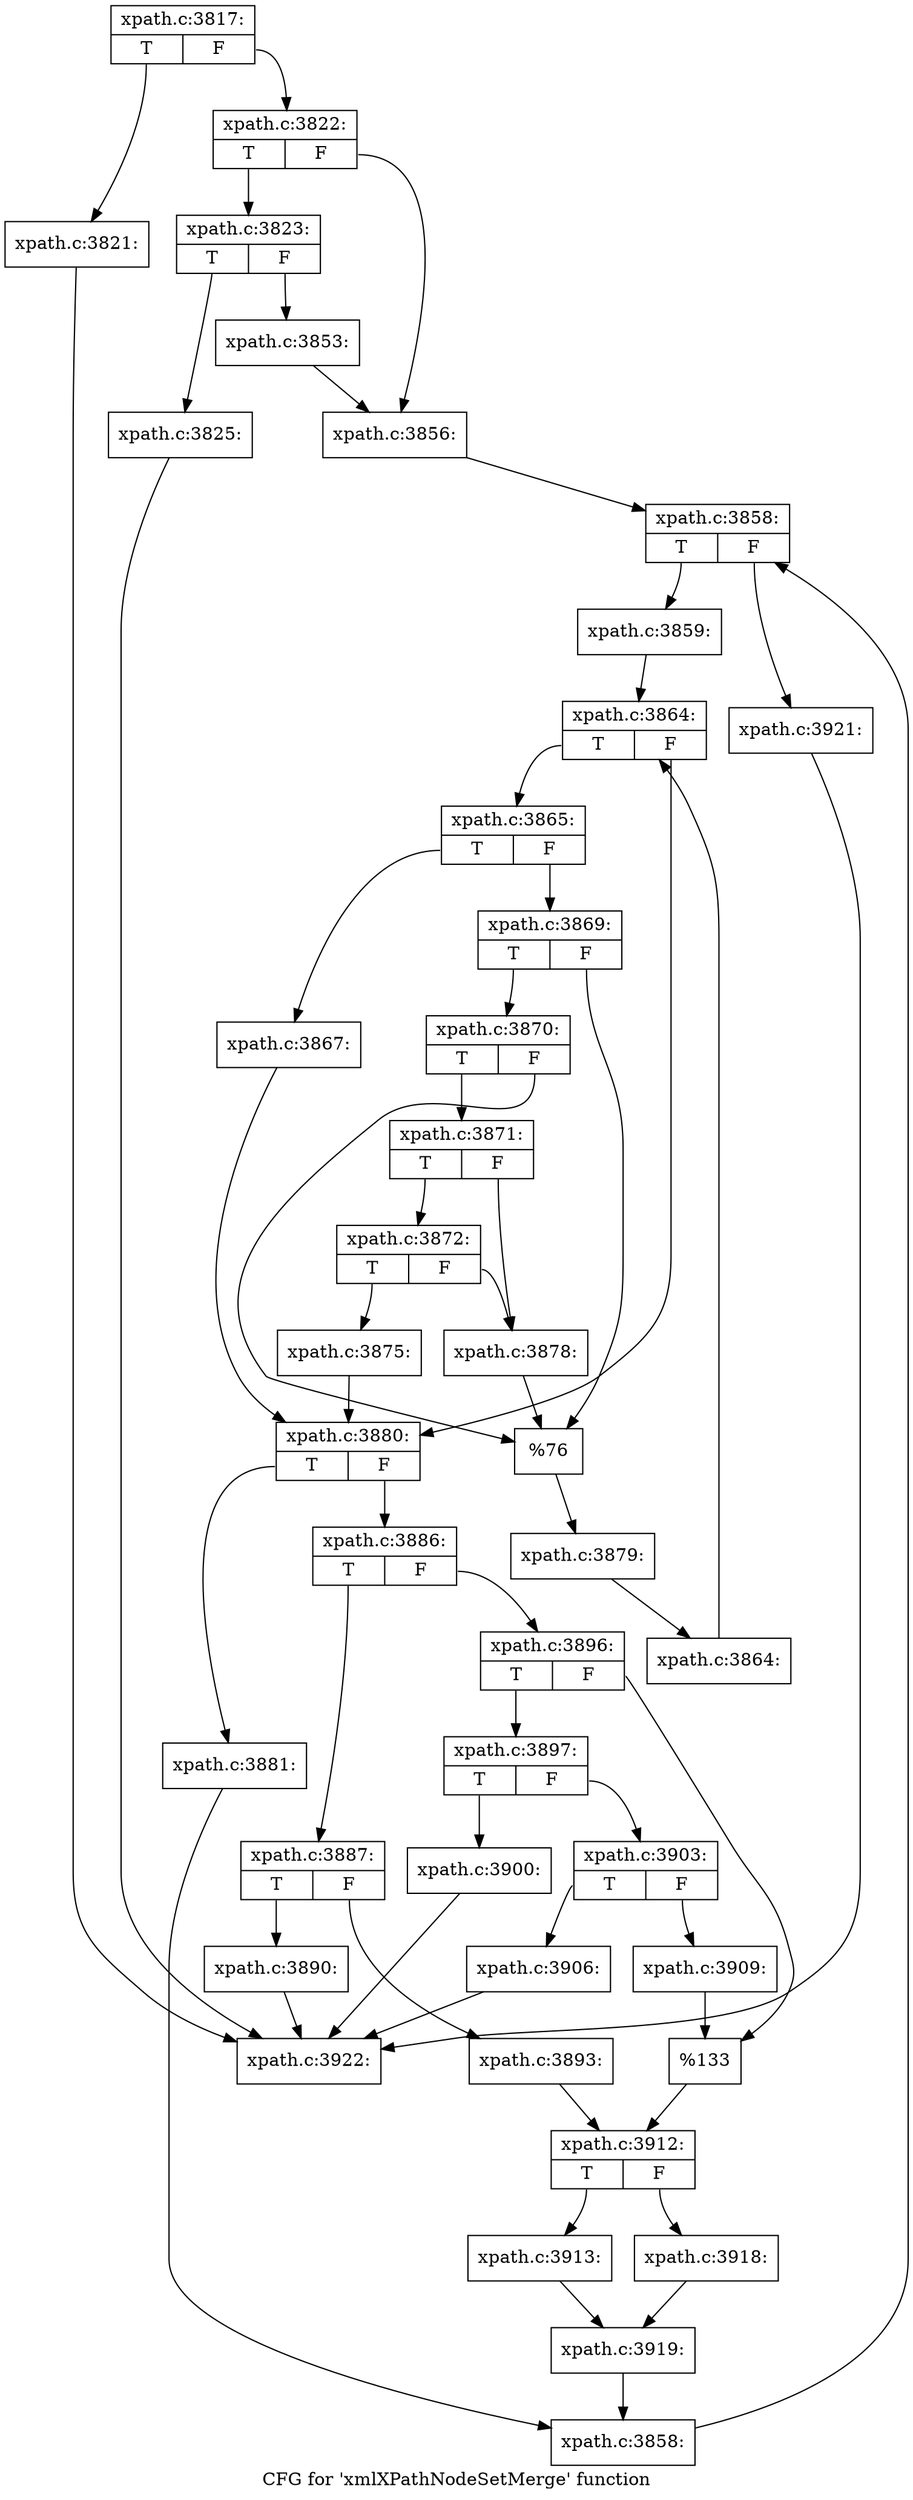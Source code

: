 digraph "CFG for 'xmlXPathNodeSetMerge' function" {
	label="CFG for 'xmlXPathNodeSetMerge' function";

	Node0x55e6b253da00 [shape=record,label="{xpath.c:3817:|{<s0>T|<s1>F}}"];
	Node0x55e6b253da00:s0 -> Node0x55e6b255d400;
	Node0x55e6b253da00:s1 -> Node0x55e6b255d450;
	Node0x55e6b255d400 [shape=record,label="{xpath.c:3821:}"];
	Node0x55e6b255d400 -> Node0x55e6b2546cf0;
	Node0x55e6b255d450 [shape=record,label="{xpath.c:3822:|{<s0>T|<s1>F}}"];
	Node0x55e6b255d450:s0 -> Node0x55e6b255d940;
	Node0x55e6b255d450:s1 -> Node0x55e6b255d990;
	Node0x55e6b255d940 [shape=record,label="{xpath.c:3823:|{<s0>T|<s1>F}}"];
	Node0x55e6b255d940:s0 -> Node0x55e6b255df20;
	Node0x55e6b255d940:s1 -> Node0x55e6b255df70;
	Node0x55e6b255df20 [shape=record,label="{xpath.c:3825:}"];
	Node0x55e6b255df20 -> Node0x55e6b2546cf0;
	Node0x55e6b255df70 [shape=record,label="{xpath.c:3853:}"];
	Node0x55e6b255df70 -> Node0x55e6b255d990;
	Node0x55e6b255d990 [shape=record,label="{xpath.c:3856:}"];
	Node0x55e6b255d990 -> Node0x55e6b255e790;
	Node0x55e6b255e790 [shape=record,label="{xpath.c:3858:|{<s0>T|<s1>F}}"];
	Node0x55e6b255e790:s0 -> Node0x55e6b255ea70;
	Node0x55e6b255e790:s1 -> Node0x55e6b255e630;
	Node0x55e6b255ea70 [shape=record,label="{xpath.c:3859:}"];
	Node0x55e6b255ea70 -> Node0x55e6b255f3e0;
	Node0x55e6b255f3e0 [shape=record,label="{xpath.c:3864:|{<s0>T|<s1>F}}"];
	Node0x55e6b255f3e0:s0 -> Node0x55e6b255f6c0;
	Node0x55e6b255f3e0:s1 -> Node0x55e6b255f240;
	Node0x55e6b255f6c0 [shape=record,label="{xpath.c:3865:|{<s0>T|<s1>F}}"];
	Node0x55e6b255f6c0:s0 -> Node0x55e6b255fd60;
	Node0x55e6b255f6c0:s1 -> Node0x55e6b255fe00;
	Node0x55e6b255fd60 [shape=record,label="{xpath.c:3867:}"];
	Node0x55e6b255fd60 -> Node0x55e6b255f240;
	Node0x55e6b255fe00 [shape=record,label="{xpath.c:3869:|{<s0>T|<s1>F}}"];
	Node0x55e6b255fe00:s0 -> Node0x55e6b2560460;
	Node0x55e6b255fe00:s1 -> Node0x55e6b2560410;
	Node0x55e6b2560460 [shape=record,label="{xpath.c:3870:|{<s0>T|<s1>F}}"];
	Node0x55e6b2560460:s0 -> Node0x55e6b25603c0;
	Node0x55e6b2560460:s1 -> Node0x55e6b2560410;
	Node0x55e6b25603c0 [shape=record,label="{xpath.c:3871:|{<s0>T|<s1>F}}"];
	Node0x55e6b25603c0:s0 -> Node0x55e6b2560d50;
	Node0x55e6b25603c0:s1 -> Node0x55e6b2560d00;
	Node0x55e6b2560d50 [shape=record,label="{xpath.c:3872:|{<s0>T|<s1>F}}"];
	Node0x55e6b2560d50:s0 -> Node0x55e6b2560cb0;
	Node0x55e6b2560d50:s1 -> Node0x55e6b2560d00;
	Node0x55e6b2560cb0 [shape=record,label="{xpath.c:3875:}"];
	Node0x55e6b2560cb0 -> Node0x55e6b255f240;
	Node0x55e6b2560d00 [shape=record,label="{xpath.c:3878:}"];
	Node0x55e6b2560d00 -> Node0x55e6b2560410;
	Node0x55e6b2560410 [shape=record,label="{%76}"];
	Node0x55e6b2560410 -> Node0x55e6b255fdb0;
	Node0x55e6b255fdb0 [shape=record,label="{xpath.c:3879:}"];
	Node0x55e6b255fdb0 -> Node0x55e6b255f630;
	Node0x55e6b255f630 [shape=record,label="{xpath.c:3864:}"];
	Node0x55e6b255f630 -> Node0x55e6b255f3e0;
	Node0x55e6b255f240 [shape=record,label="{xpath.c:3880:|{<s0>T|<s1>F}}"];
	Node0x55e6b255f240:s0 -> Node0x55e6b2562200;
	Node0x55e6b255f240:s1 -> Node0x55e6b2562250;
	Node0x55e6b2562200 [shape=record,label="{xpath.c:3881:}"];
	Node0x55e6b2562200 -> Node0x55e6b255e9e0;
	Node0x55e6b2562250 [shape=record,label="{xpath.c:3886:|{<s0>T|<s1>F}}"];
	Node0x55e6b2562250:s0 -> Node0x55e6b2562570;
	Node0x55e6b2562250:s1 -> Node0x55e6b2562610;
	Node0x55e6b2562570 [shape=record,label="{xpath.c:3887:|{<s0>T|<s1>F}}"];
	Node0x55e6b2562570:s0 -> Node0x55e6b2562ef0;
	Node0x55e6b2562570:s1 -> Node0x55e6b2562f40;
	Node0x55e6b2562ef0 [shape=record,label="{xpath.c:3890:}"];
	Node0x55e6b2562ef0 -> Node0x55e6b2546cf0;
	Node0x55e6b2562f40 [shape=record,label="{xpath.c:3893:}"];
	Node0x55e6b2562f40 -> Node0x55e6b25625c0;
	Node0x55e6b2562610 [shape=record,label="{xpath.c:3896:|{<s0>T|<s1>F}}"];
	Node0x55e6b2562610:s0 -> Node0x55e6b2563f70;
	Node0x55e6b2562610:s1 -> Node0x55e6b2563fc0;
	Node0x55e6b2563f70 [shape=record,label="{xpath.c:3897:|{<s0>T|<s1>F}}"];
	Node0x55e6b2563f70:s0 -> Node0x55e6b25648a0;
	Node0x55e6b2563f70:s1 -> Node0x55e6b25648f0;
	Node0x55e6b25648a0 [shape=record,label="{xpath.c:3900:}"];
	Node0x55e6b25648a0 -> Node0x55e6b2546cf0;
	Node0x55e6b25648f0 [shape=record,label="{xpath.c:3903:|{<s0>T|<s1>F}}"];
	Node0x55e6b25648f0:s0 -> Node0x55e6b2565a40;
	Node0x55e6b25648f0:s1 -> Node0x55e6b2565a90;
	Node0x55e6b2565a40 [shape=record,label="{xpath.c:3906:}"];
	Node0x55e6b2565a40 -> Node0x55e6b2546cf0;
	Node0x55e6b2565a90 [shape=record,label="{xpath.c:3909:}"];
	Node0x55e6b2565a90 -> Node0x55e6b2563fc0;
	Node0x55e6b2563fc0 [shape=record,label="{%133}"];
	Node0x55e6b2563fc0 -> Node0x55e6b25625c0;
	Node0x55e6b25625c0 [shape=record,label="{xpath.c:3912:|{<s0>T|<s1>F}}"];
	Node0x55e6b25625c0:s0 -> Node0x55e6b2566830;
	Node0x55e6b25625c0:s1 -> Node0x55e6b25668d0;
	Node0x55e6b2566830 [shape=record,label="{xpath.c:3913:}"];
	Node0x55e6b2566830 -> Node0x55e6b2566880;
	Node0x55e6b25668d0 [shape=record,label="{xpath.c:3918:}"];
	Node0x55e6b25668d0 -> Node0x55e6b2566880;
	Node0x55e6b2566880 [shape=record,label="{xpath.c:3919:}"];
	Node0x55e6b2566880 -> Node0x55e6b255e9e0;
	Node0x55e6b255e9e0 [shape=record,label="{xpath.c:3858:}"];
	Node0x55e6b255e9e0 -> Node0x55e6b255e790;
	Node0x55e6b255e630 [shape=record,label="{xpath.c:3921:}"];
	Node0x55e6b255e630 -> Node0x55e6b2546cf0;
	Node0x55e6b2546cf0 [shape=record,label="{xpath.c:3922:}"];
}
